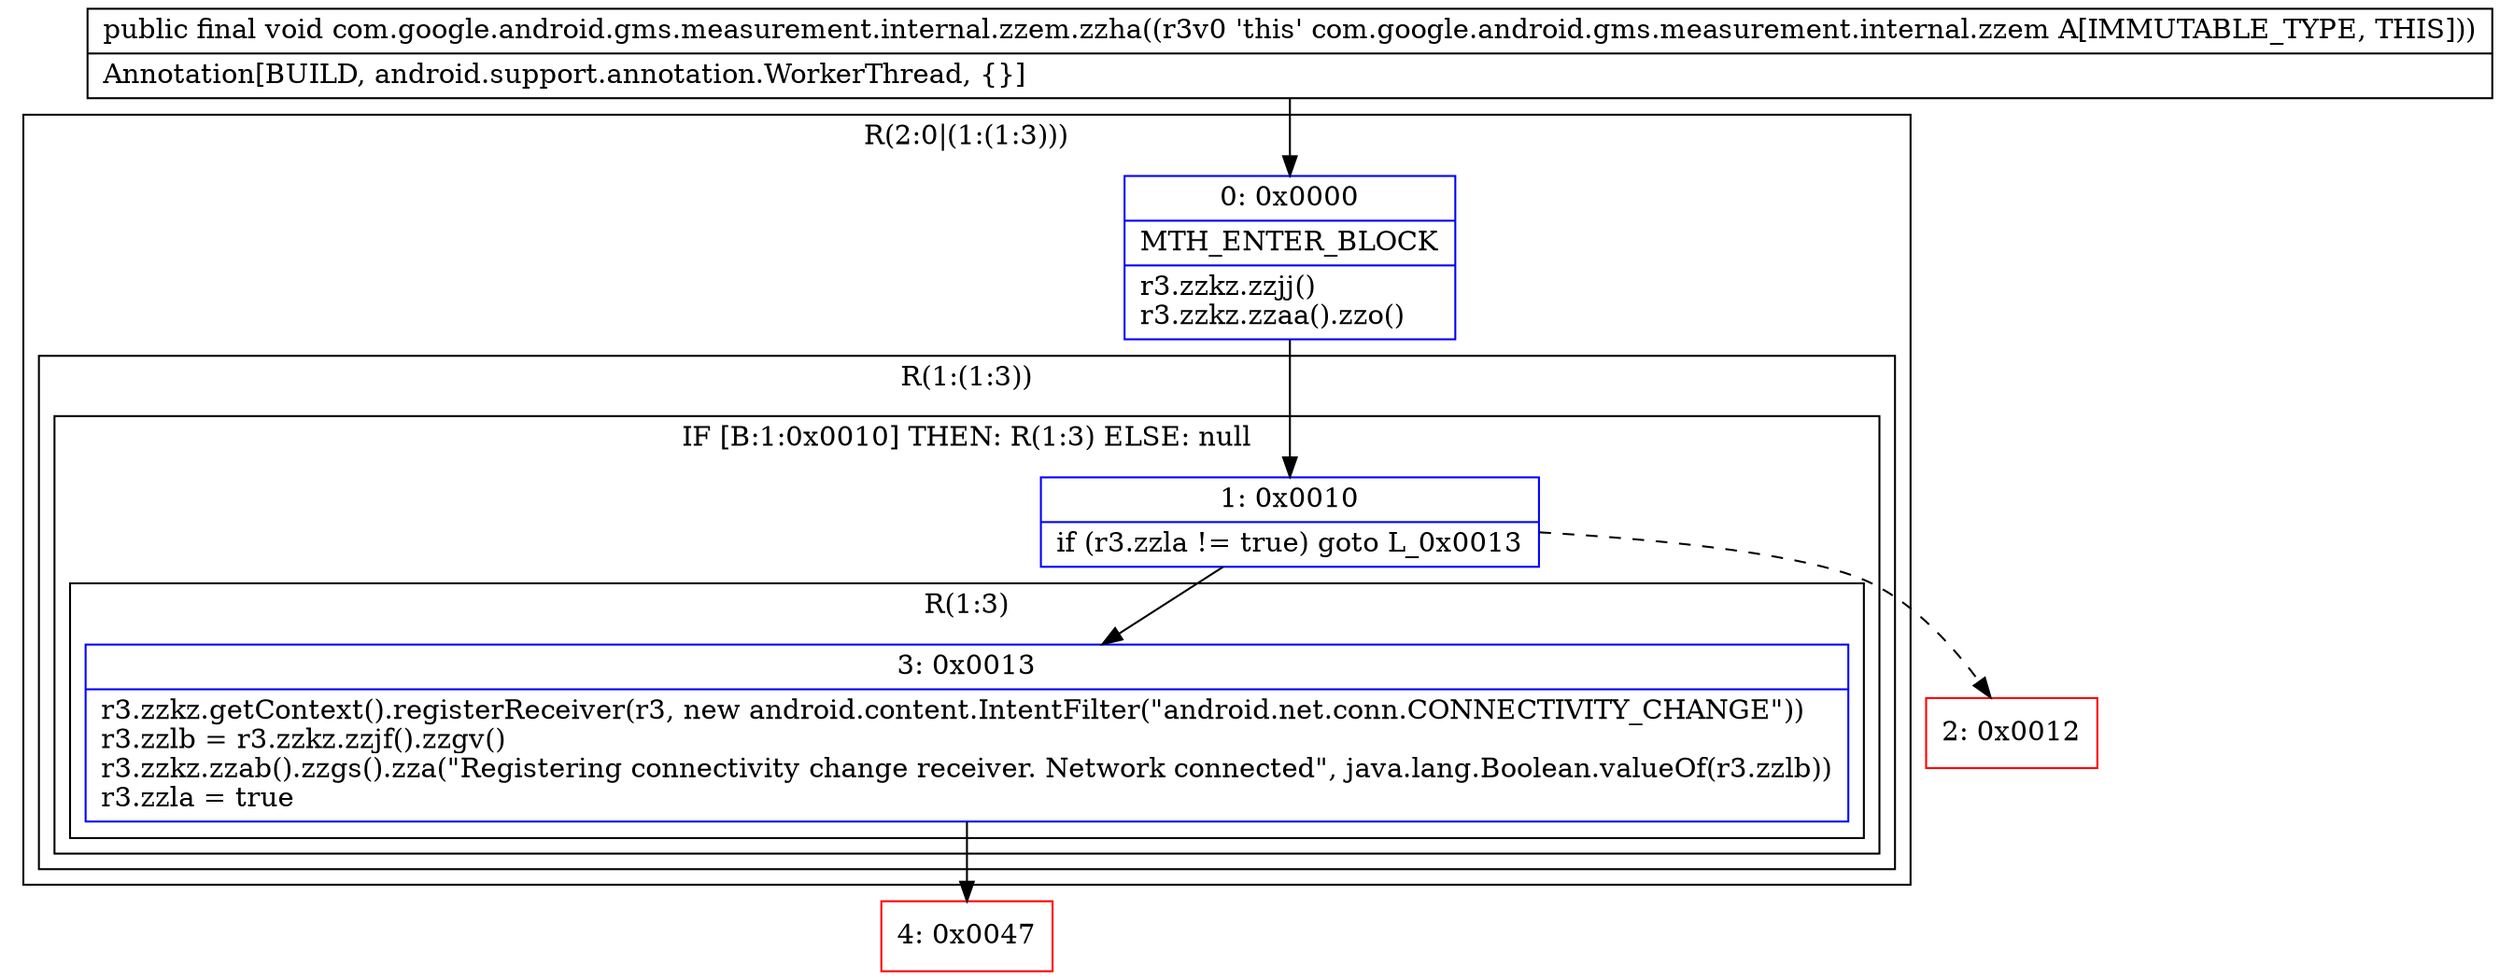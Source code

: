 digraph "CFG forcom.google.android.gms.measurement.internal.zzem.zzha()V" {
subgraph cluster_Region_1193817106 {
label = "R(2:0|(1:(1:3)))";
node [shape=record,color=blue];
Node_0 [shape=record,label="{0\:\ 0x0000|MTH_ENTER_BLOCK\l|r3.zzkz.zzjj()\lr3.zzkz.zzaa().zzo()\l}"];
subgraph cluster_Region_1072809696 {
label = "R(1:(1:3))";
node [shape=record,color=blue];
subgraph cluster_IfRegion_1867201773 {
label = "IF [B:1:0x0010] THEN: R(1:3) ELSE: null";
node [shape=record,color=blue];
Node_1 [shape=record,label="{1\:\ 0x0010|if (r3.zzla != true) goto L_0x0013\l}"];
subgraph cluster_Region_1758830657 {
label = "R(1:3)";
node [shape=record,color=blue];
Node_3 [shape=record,label="{3\:\ 0x0013|r3.zzkz.getContext().registerReceiver(r3, new android.content.IntentFilter(\"android.net.conn.CONNECTIVITY_CHANGE\"))\lr3.zzlb = r3.zzkz.zzjf().zzgv()\lr3.zzkz.zzab().zzgs().zza(\"Registering connectivity change receiver. Network connected\", java.lang.Boolean.valueOf(r3.zzlb))\lr3.zzla = true\l}"];
}
}
}
}
Node_2 [shape=record,color=red,label="{2\:\ 0x0012}"];
Node_4 [shape=record,color=red,label="{4\:\ 0x0047}"];
MethodNode[shape=record,label="{public final void com.google.android.gms.measurement.internal.zzem.zzha((r3v0 'this' com.google.android.gms.measurement.internal.zzem A[IMMUTABLE_TYPE, THIS]))  | Annotation[BUILD, android.support.annotation.WorkerThread, \{\}]\l}"];
MethodNode -> Node_0;
Node_0 -> Node_1;
Node_1 -> Node_2[style=dashed];
Node_1 -> Node_3;
Node_3 -> Node_4;
}

